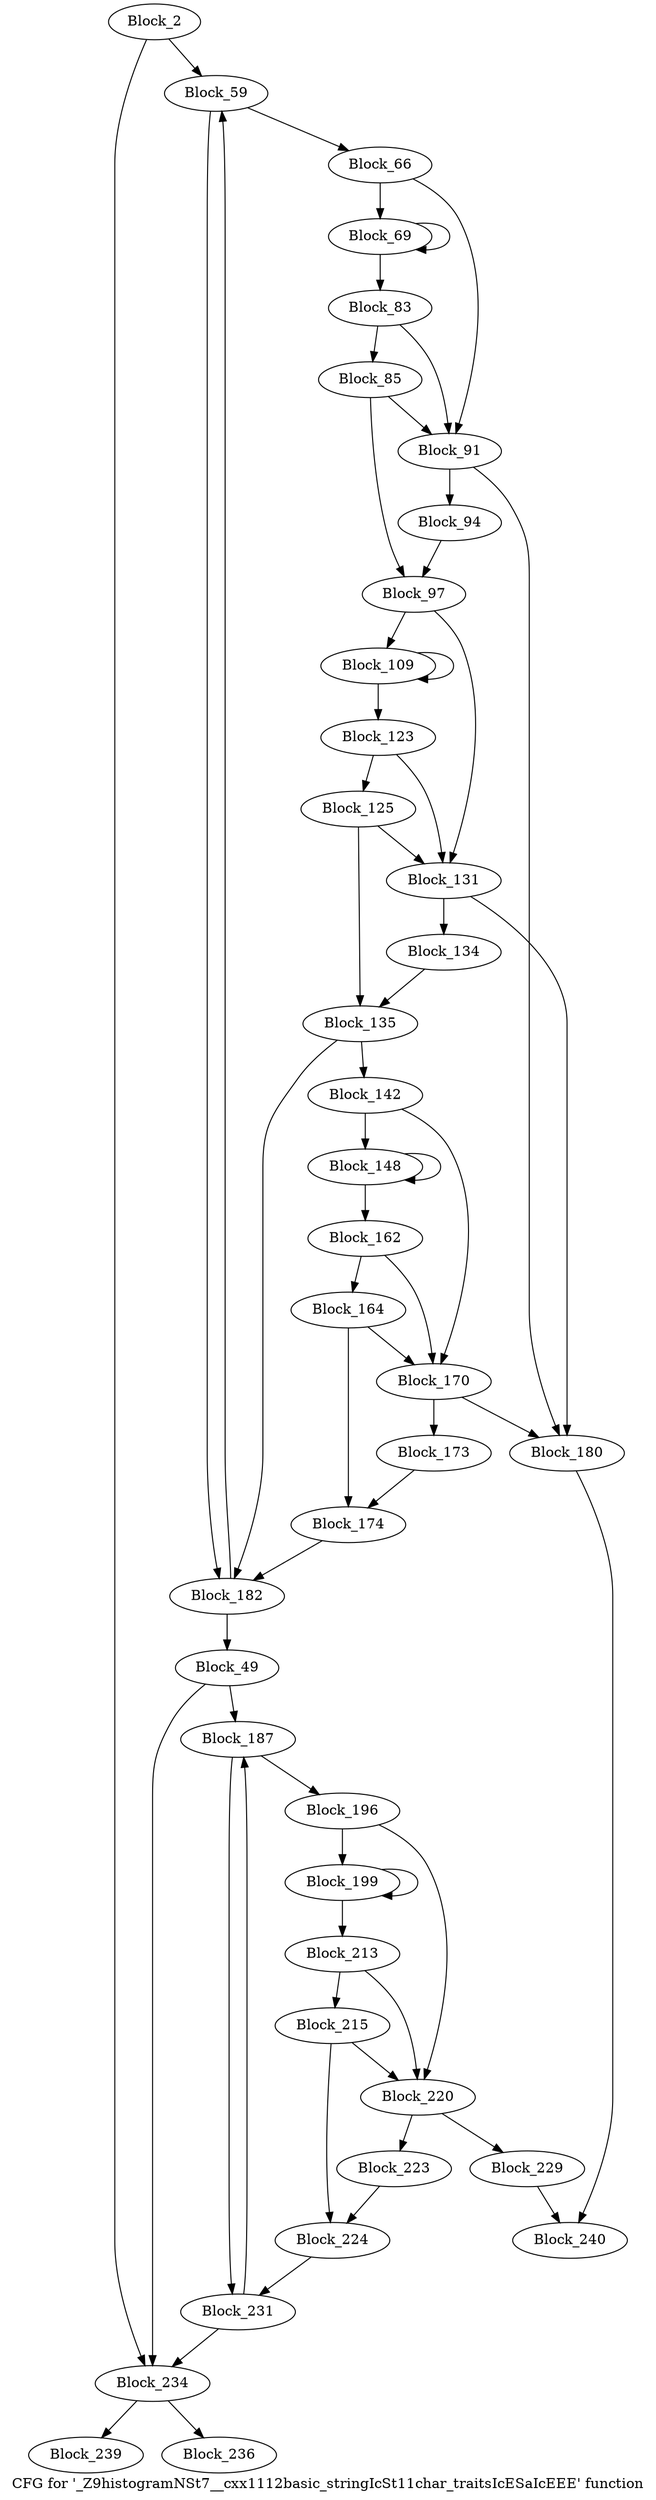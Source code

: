 digraph "CFG for '_Z9histogramNSt7__cxx1112basic_stringIcSt11char_traitsIcESaIcEEE' function" {
	label="CFG for '_Z9histogramNSt7__cxx1112basic_stringIcSt11char_traitsIcESaIcEEE' function";

	block_2 [label="Block_2"];
	block_2:s0 -> block_234;
	block_2:s1 -> block_59;
	block_49 [label="Block_49"];
	block_49:s0 -> block_234;
	block_49:s1 -> block_187;
	block_59 [label="Block_59"];
	block_59:s0 -> block_182;
	block_59:s1 -> block_66;
	block_66 [label="Block_66"];
	block_66:s0 -> block_91;
	block_66:s1 -> block_69;
	block_69 [label="Block_69"];
	block_69:s0 -> block_83;
	block_69:s1 -> block_69;
	block_83 [label="Block_83"];
	block_83:s0 -> block_91;
	block_83:s1 -> block_85;
	block_85 [label="Block_85"];
	block_85:s0 -> block_91;
	block_85:s1 -> block_97;
	block_91 [label="Block_91"];
	block_91 -> block_94;
	block_91 -> block_180;
	block_94 [label="Block_94"];
	block_94 -> block_97;
	block_97 [label="Block_97"];
	block_97:s0 -> block_131;
	block_97:s1 -> block_109;
	block_109 [label="Block_109"];
	block_109:s0 -> block_123;
	block_109:s1 -> block_109;
	block_123 [label="Block_123"];
	block_123:s0 -> block_131;
	block_123:s1 -> block_125;
	block_125 [label="Block_125"];
	block_125:s0 -> block_131;
	block_125:s1 -> block_135;
	block_131 [label="Block_131"];
	block_131 -> block_134;
	block_131 -> block_180;
	block_134 [label="Block_134"];
	block_134 -> block_135;
	block_135 [label="Block_135"];
	block_135:s0 -> block_142;
	block_135:s1 -> block_182;
	block_142 [label="Block_142"];
	block_142:s0 -> block_170;
	block_142:s1 -> block_148;
	block_148 [label="Block_148"];
	block_148:s0 -> block_162;
	block_148:s1 -> block_148;
	block_162 [label="Block_162"];
	block_162:s0 -> block_170;
	block_162:s1 -> block_164;
	block_164 [label="Block_164"];
	block_164:s0 -> block_170;
	block_164:s1 -> block_174;
	block_170 [label="Block_170"];
	block_170 -> block_173;
	block_170 -> block_180;
	block_173 [label="Block_173"];
	block_173 -> block_174;
	block_174 [label="Block_174"];
	block_174 -> block_182;
	block_180 [label="Block_180"];
	block_180 -> block_240;
	block_182 [label="Block_182"];
	block_182:s0 -> block_59;
	block_182:s1 -> block_49;
	block_187 [label="Block_187"];
	block_187:s0 -> block_196;
	block_187:s1 -> block_231;
	block_196 [label="Block_196"];
	block_196:s0 -> block_220;
	block_196:s1 -> block_199;
	block_199 [label="Block_199"];
	block_199:s0 -> block_213;
	block_199:s1 -> block_199;
	block_213 [label="Block_213"];
	block_213:s0 -> block_220;
	block_213:s1 -> block_215;
	block_215 [label="Block_215"];
	block_215:s0 -> block_220;
	block_215:s1 -> block_224;
	block_220 [label="Block_220"];
	block_220 -> block_223;
	block_220 -> block_229;
	block_223 [label="Block_223"];
	block_223 -> block_224;
	block_224 [label="Block_224"];
	block_224 -> block_231;
	block_229 [label="Block_229"];
	block_229 -> block_240;
	block_231 [label="Block_231"];
	block_231:s0 -> block_234;
	block_231:s1 -> block_187;
	block_234 [label="Block_234"];
	block_234 -> block_239;
	block_234 -> block_236;
	block_236 [label="Block_236"];
	block_239 [label="Block_239"];
	block_240 [label="Block_240"];
}

